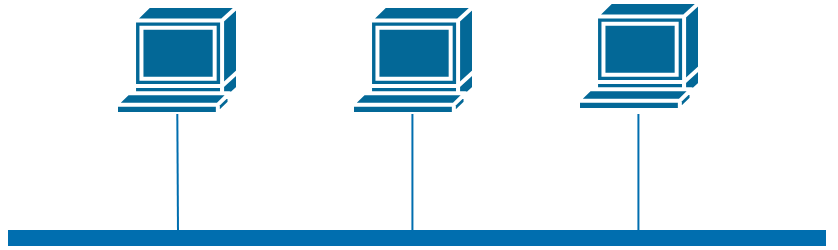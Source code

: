 <mxfile version="24.7.8">
  <diagram name="Página-1" id="Wd3Yw5G85OHn2Ttq9tOE">
    <mxGraphModel dx="751" dy="482" grid="0" gridSize="10" guides="1" tooltips="1" connect="1" arrows="1" fold="1" page="1" pageScale="1" pageWidth="827" pageHeight="1169" background="#ffffff" math="0" shadow="0">
      <root>
        <mxCell id="0" />
        <mxCell id="1" parent="0" />
        <mxCell id="iy80IEU9ZQIbK0lbwhQy-2" value="" style="shape=mxgraph.cisco.computers_and_peripherals.terminal;sketch=0;html=1;pointerEvents=1;dashed=0;fillColor=#036897;strokeColor=#ffffff;strokeWidth=2;verticalLabelPosition=bottom;verticalAlign=top;align=center;outlineConnect=0;" vertex="1" parent="1">
          <mxGeometry x="355" y="143" width="61" height="54" as="geometry" />
        </mxCell>
        <mxCell id="iy80IEU9ZQIbK0lbwhQy-7" value="" style="shape=mxgraph.cisco.computers_and_peripherals.terminal;sketch=0;html=1;pointerEvents=1;dashed=0;fillColor=#036897;strokeColor=#ffffff;strokeWidth=2;verticalLabelPosition=bottom;verticalAlign=top;align=center;outlineConnect=0;" vertex="1" parent="1">
          <mxGeometry x="237" y="143" width="61" height="54" as="geometry" />
        </mxCell>
        <mxCell id="iy80IEU9ZQIbK0lbwhQy-10" value="" style="shape=mxgraph.cisco.computers_and_peripherals.terminal;sketch=0;html=1;pointerEvents=1;dashed=0;fillColor=#036897;strokeColor=#ffffff;strokeWidth=2;verticalLabelPosition=bottom;verticalAlign=top;align=center;outlineConnect=0;" vertex="1" parent="1">
          <mxGeometry x="468" y="141" width="61" height="54" as="geometry" />
        </mxCell>
        <mxCell id="iy80IEU9ZQIbK0lbwhQy-16" value="" style="endArrow=none;html=1;rounded=0;strokeColor=#006EAF;fillColor=#1ba1e2;" edge="1" parent="1" target="iy80IEU9ZQIbK0lbwhQy-7">
          <mxGeometry width="50" height="50" relative="1" as="geometry">
            <mxPoint x="268" y="256" as="sourcePoint" />
            <mxPoint x="420" y="199" as="targetPoint" />
          </mxGeometry>
        </mxCell>
        <mxCell id="iy80IEU9ZQIbK0lbwhQy-27" value="" style="endArrow=none;html=1;rounded=0;strokeWidth=8;fillColor=#1ba1e2;strokeColor=#006EAF;" edge="1" parent="1">
          <mxGeometry width="50" height="50" relative="1" as="geometry">
            <mxPoint x="183" y="259" as="sourcePoint" />
            <mxPoint x="592" y="259" as="targetPoint" />
          </mxGeometry>
        </mxCell>
        <mxCell id="iy80IEU9ZQIbK0lbwhQy-28" value="" style="endArrow=none;html=1;rounded=0;strokeColor=#006EAF;fillColor=#1ba1e2;" edge="1" parent="1">
          <mxGeometry width="50" height="50" relative="1" as="geometry">
            <mxPoint x="385.21" y="256" as="sourcePoint" />
            <mxPoint x="385.21" y="197" as="targetPoint" />
          </mxGeometry>
        </mxCell>
        <mxCell id="iy80IEU9ZQIbK0lbwhQy-29" value="" style="endArrow=none;html=1;rounded=0;strokeColor=#006EAF;fillColor=#1ba1e2;" edge="1" parent="1">
          <mxGeometry width="50" height="50" relative="1" as="geometry">
            <mxPoint x="498.21" y="256" as="sourcePoint" />
            <mxPoint x="498.21" y="197" as="targetPoint" />
          </mxGeometry>
        </mxCell>
      </root>
    </mxGraphModel>
  </diagram>
</mxfile>
